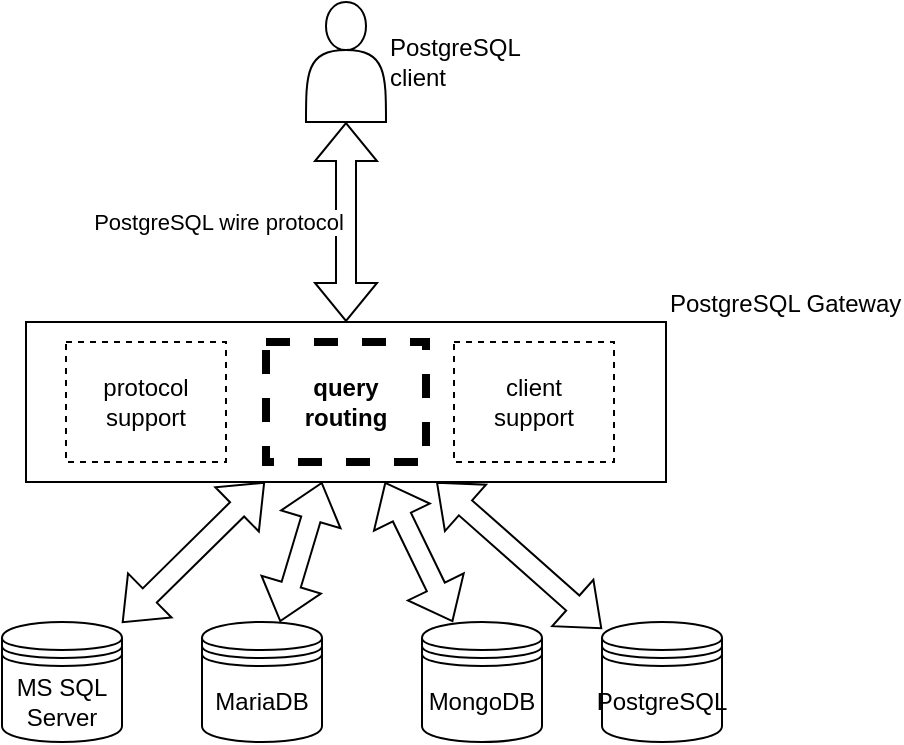 <mxfile version="25.0.2">
  <diagram name="Page-1" id="COCb7rYRg-0u_LhJS9iz">
    <mxGraphModel dx="1434" dy="837" grid="1" gridSize="10" guides="1" tooltips="1" connect="1" arrows="1" fold="1" page="1" pageScale="1" pageWidth="827" pageHeight="1169" math="0" shadow="0">
      <root>
        <mxCell id="0" />
        <mxCell id="1" parent="0" />
        <mxCell id="ktSaS3tlNVh_1JBK5FA7-1" value="MS SQL Server" style="shape=datastore;whiteSpace=wrap;html=1;" vertex="1" parent="1">
          <mxGeometry x="188" y="410" width="60" height="60" as="geometry" />
        </mxCell>
        <mxCell id="ktSaS3tlNVh_1JBK5FA7-2" value="MariaDB" style="shape=datastore;whiteSpace=wrap;html=1;" vertex="1" parent="1">
          <mxGeometry x="288" y="410" width="60" height="60" as="geometry" />
        </mxCell>
        <mxCell id="ktSaS3tlNVh_1JBK5FA7-3" value="MongoDB" style="shape=datastore;whiteSpace=wrap;html=1;" vertex="1" parent="1">
          <mxGeometry x="398" y="410" width="60" height="60" as="geometry" />
        </mxCell>
        <mxCell id="ktSaS3tlNVh_1JBK5FA7-4" value="PostgreSQL client" style="shape=actor;whiteSpace=wrap;html=1;align=left;labelPosition=right;verticalLabelPosition=middle;verticalAlign=middle;" vertex="1" parent="1">
          <mxGeometry x="340" y="100" width="40" height="60" as="geometry" />
        </mxCell>
        <mxCell id="ktSaS3tlNVh_1JBK5FA7-5" value="PostgreSQL Gateway" style="rounded=0;whiteSpace=wrap;html=1;labelPosition=right;verticalLabelPosition=top;align=left;verticalAlign=bottom;" vertex="1" parent="1">
          <mxGeometry x="200" y="260" width="320" height="80" as="geometry" />
        </mxCell>
        <mxCell id="ktSaS3tlNVh_1JBK5FA7-6" value="PostgreSQL wire protocol" style="shape=flexArrow;endArrow=classic;startArrow=classic;html=1;rounded=0;labelPosition=left;verticalLabelPosition=middle;align=right;verticalAlign=middle;" edge="1" parent="1" source="ktSaS3tlNVh_1JBK5FA7-5" target="ktSaS3tlNVh_1JBK5FA7-4">
          <mxGeometry width="100" height="100" relative="1" as="geometry">
            <mxPoint x="70" y="410" as="sourcePoint" />
            <mxPoint x="170" y="310" as="targetPoint" />
          </mxGeometry>
        </mxCell>
        <mxCell id="ktSaS3tlNVh_1JBK5FA7-7" value="" style="shape=flexArrow;endArrow=classic;startArrow=classic;html=1;rounded=0;" edge="1" parent="1" source="ktSaS3tlNVh_1JBK5FA7-1" target="ktSaS3tlNVh_1JBK5FA7-5">
          <mxGeometry width="100" height="100" relative="1" as="geometry">
            <mxPoint x="60" y="530" as="sourcePoint" />
            <mxPoint x="160" y="430" as="targetPoint" />
          </mxGeometry>
        </mxCell>
        <mxCell id="ktSaS3tlNVh_1JBK5FA7-8" value="" style="shape=flexArrow;endArrow=classic;startArrow=classic;html=1;rounded=0;" edge="1" parent="1" source="ktSaS3tlNVh_1JBK5FA7-2" target="ktSaS3tlNVh_1JBK5FA7-5">
          <mxGeometry width="100" height="100" relative="1" as="geometry">
            <mxPoint x="220" y="620" as="sourcePoint" />
            <mxPoint x="320" y="520" as="targetPoint" />
          </mxGeometry>
        </mxCell>
        <mxCell id="ktSaS3tlNVh_1JBK5FA7-9" value="" style="shape=flexArrow;endArrow=classic;startArrow=classic;html=1;rounded=0;" edge="1" parent="1" source="ktSaS3tlNVh_1JBK5FA7-5" target="ktSaS3tlNVh_1JBK5FA7-3">
          <mxGeometry width="100" height="100" relative="1" as="geometry">
            <mxPoint x="570" y="390" as="sourcePoint" />
            <mxPoint x="670" y="290" as="targetPoint" />
          </mxGeometry>
        </mxCell>
        <mxCell id="ktSaS3tlNVh_1JBK5FA7-10" value="query&lt;div&gt;routing&lt;/div&gt;" style="rounded=0;whiteSpace=wrap;html=1;dashed=1;fontStyle=1;strokeWidth=4;" vertex="1" parent="1">
          <mxGeometry x="320" y="270" width="80" height="60" as="geometry" />
        </mxCell>
        <mxCell id="ktSaS3tlNVh_1JBK5FA7-11" value="protocol&lt;div&gt;support&lt;/div&gt;" style="rounded=0;whiteSpace=wrap;html=1;dashed=1;" vertex="1" parent="1">
          <mxGeometry x="220" y="270" width="80" height="60" as="geometry" />
        </mxCell>
        <mxCell id="ktSaS3tlNVh_1JBK5FA7-12" value="client&lt;div&gt;support&lt;/div&gt;" style="rounded=0;whiteSpace=wrap;html=1;dashed=1;" vertex="1" parent="1">
          <mxGeometry x="414" y="270" width="80" height="60" as="geometry" />
        </mxCell>
        <mxCell id="ktSaS3tlNVh_1JBK5FA7-13" value="PostgreSQL" style="shape=datastore;whiteSpace=wrap;html=1;" vertex="1" parent="1">
          <mxGeometry x="488" y="410" width="60" height="60" as="geometry" />
        </mxCell>
        <mxCell id="ktSaS3tlNVh_1JBK5FA7-14" value="" style="shape=flexArrow;endArrow=classic;startArrow=classic;html=1;rounded=0;" edge="1" parent="1" source="ktSaS3tlNVh_1JBK5FA7-5" target="ktSaS3tlNVh_1JBK5FA7-13">
          <mxGeometry width="100" height="100" relative="1" as="geometry">
            <mxPoint x="540" y="330" as="sourcePoint" />
            <mxPoint x="669" y="403.019" as="targetPoint" />
          </mxGeometry>
        </mxCell>
      </root>
    </mxGraphModel>
  </diagram>
</mxfile>
